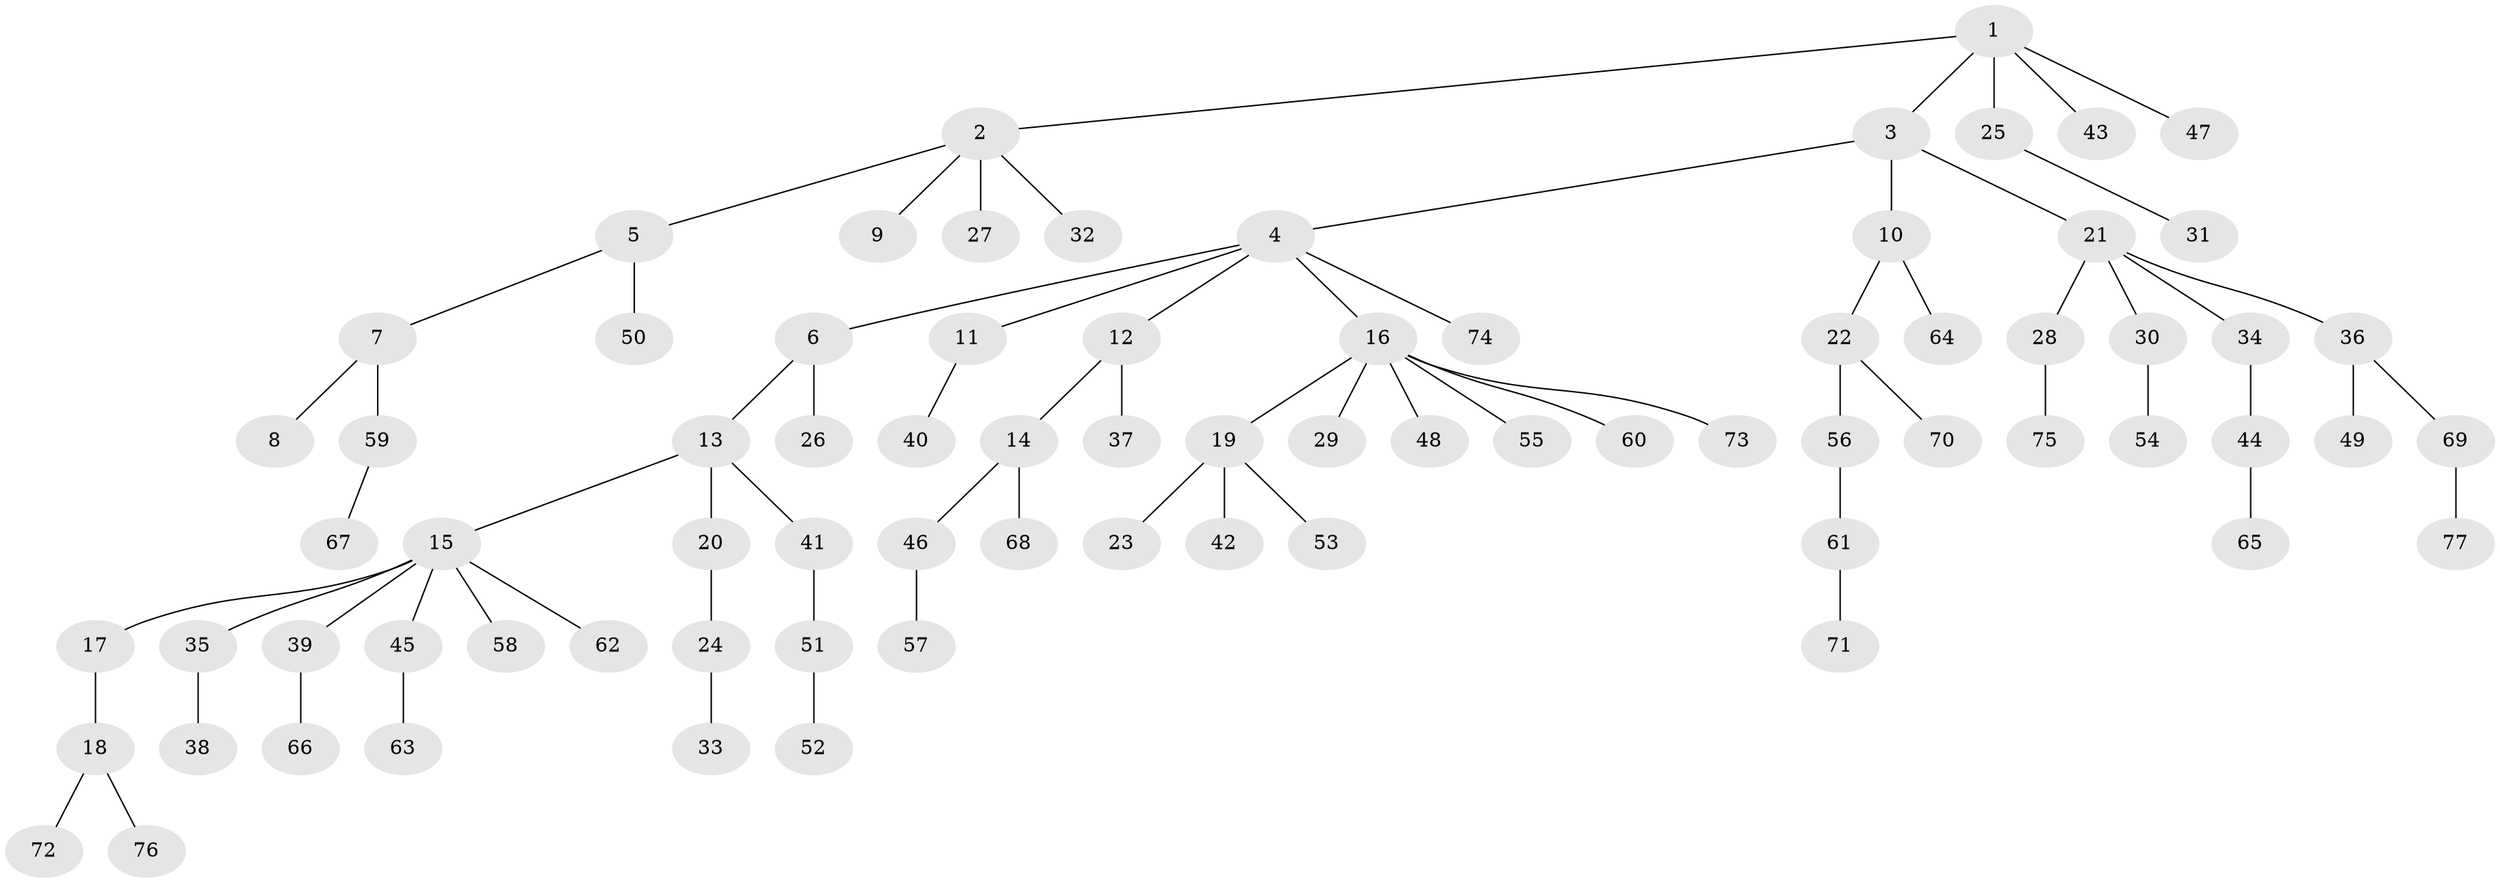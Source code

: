 // coarse degree distribution, {4: 0.0851063829787234, 5: 0.0425531914893617, 2: 0.3191489361702128, 1: 0.5106382978723404, 6: 0.0425531914893617}
// Generated by graph-tools (version 1.1) at 2025/51/03/04/25 22:51:40]
// undirected, 77 vertices, 76 edges
graph export_dot {
  node [color=gray90,style=filled];
  1;
  2;
  3;
  4;
  5;
  6;
  7;
  8;
  9;
  10;
  11;
  12;
  13;
  14;
  15;
  16;
  17;
  18;
  19;
  20;
  21;
  22;
  23;
  24;
  25;
  26;
  27;
  28;
  29;
  30;
  31;
  32;
  33;
  34;
  35;
  36;
  37;
  38;
  39;
  40;
  41;
  42;
  43;
  44;
  45;
  46;
  47;
  48;
  49;
  50;
  51;
  52;
  53;
  54;
  55;
  56;
  57;
  58;
  59;
  60;
  61;
  62;
  63;
  64;
  65;
  66;
  67;
  68;
  69;
  70;
  71;
  72;
  73;
  74;
  75;
  76;
  77;
  1 -- 2;
  1 -- 3;
  1 -- 25;
  1 -- 43;
  1 -- 47;
  2 -- 5;
  2 -- 9;
  2 -- 27;
  2 -- 32;
  3 -- 4;
  3 -- 10;
  3 -- 21;
  4 -- 6;
  4 -- 11;
  4 -- 12;
  4 -- 16;
  4 -- 74;
  5 -- 7;
  5 -- 50;
  6 -- 13;
  6 -- 26;
  7 -- 8;
  7 -- 59;
  10 -- 22;
  10 -- 64;
  11 -- 40;
  12 -- 14;
  12 -- 37;
  13 -- 15;
  13 -- 20;
  13 -- 41;
  14 -- 46;
  14 -- 68;
  15 -- 17;
  15 -- 35;
  15 -- 39;
  15 -- 45;
  15 -- 58;
  15 -- 62;
  16 -- 19;
  16 -- 29;
  16 -- 48;
  16 -- 55;
  16 -- 60;
  16 -- 73;
  17 -- 18;
  18 -- 72;
  18 -- 76;
  19 -- 23;
  19 -- 42;
  19 -- 53;
  20 -- 24;
  21 -- 28;
  21 -- 30;
  21 -- 34;
  21 -- 36;
  22 -- 56;
  22 -- 70;
  24 -- 33;
  25 -- 31;
  28 -- 75;
  30 -- 54;
  34 -- 44;
  35 -- 38;
  36 -- 49;
  36 -- 69;
  39 -- 66;
  41 -- 51;
  44 -- 65;
  45 -- 63;
  46 -- 57;
  51 -- 52;
  56 -- 61;
  59 -- 67;
  61 -- 71;
  69 -- 77;
}
